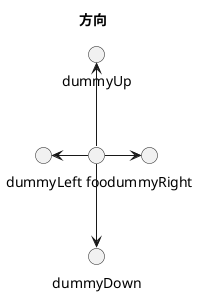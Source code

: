 @startuml
title 方向
foo -left-> dummyLeft
foo -right-> dummyRight
foo -up-> dummyUp
foo -down-> dummyDown

newpage
title 样式
skinparam class {
    BackgroundColor PaleGreen
    ArrowColor SeaGreen
    BorderColor SpringGreen
    BackgroundColor<<Foo>> Wheat
    BorderColor<<Foo>> Tomato
}
skinparam stereotypeCBackgroundColor YellowGreen
skinparam stereotypeCBackgroundColor<< Foo >> DimGray
类1 <<Foo>>
类3 <<Foo>>
类1 "1" *-- "*" 类2 : 包含(contains)
类3 o-- 类4 : 聚合(aggregation)

@enduml

